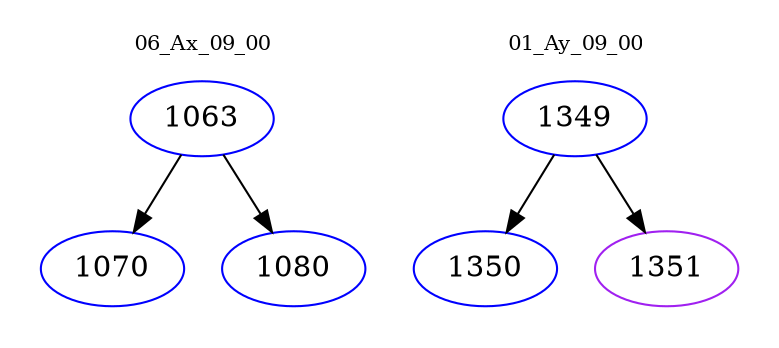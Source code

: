 digraph{
subgraph cluster_0 {
color = white
label = "06_Ax_09_00";
fontsize=10;
T0_1063 [label="1063", color="blue"]
T0_1063 -> T0_1070 [color="black"]
T0_1070 [label="1070", color="blue"]
T0_1063 -> T0_1080 [color="black"]
T0_1080 [label="1080", color="blue"]
}
subgraph cluster_1 {
color = white
label = "01_Ay_09_00";
fontsize=10;
T1_1349 [label="1349", color="blue"]
T1_1349 -> T1_1350 [color="black"]
T1_1350 [label="1350", color="blue"]
T1_1349 -> T1_1351 [color="black"]
T1_1351 [label="1351", color="purple"]
}
}
